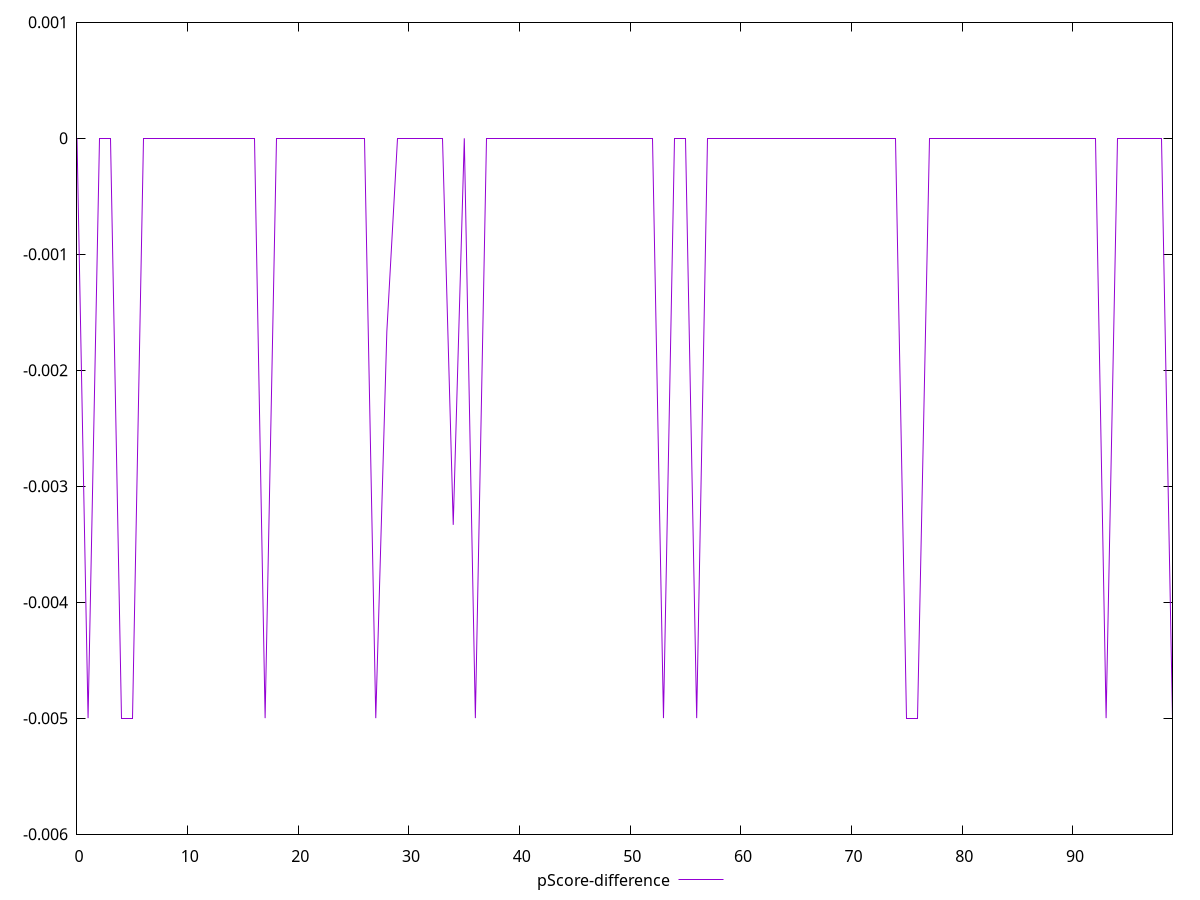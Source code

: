 reset

$pScoreDifference <<EOF
0 0
1 -0.0050000000000000044
2 0
3 0
4 -0.0050000000000000044
5 -0.0050000000000000044
6 0
7 0
8 0
9 0
10 0
11 0
12 0
13 0
14 0
15 0
16 0
17 -0.0050000000000000044
18 0
19 0
20 0
21 0
22 0
23 0
24 0
25 0
26 0
27 -0.0050000000000000044
28 -0.0016666666666665941
29 0
30 0
31 0
32 0
33 0
34 -0.0033333333333332993
35 0
36 -0.0050000000000000044
37 0
38 0
39 0
40 0
41 0
42 0
43 0
44 0
45 0
46 0
47 0
48 0
49 0
50 0
51 0
52 0
53 -0.0050000000000000044
54 0
55 0
56 -0.0050000000000000044
57 0
58 0
59 0
60 0
61 0
62 0
63 0
64 0
65 0
66 0
67 0
68 0
69 0
70 0
71 0
72 0
73 0
74 0
75 -0.0050000000000000044
76 -0.0050000000000000044
77 0
78 0
79 0
80 0
81 0
82 0
83 0
84 0
85 0
86 0
87 0
88 0
89 0
90 0
91 0
92 0
93 -0.0050000000000000044
94 0
95 0
96 0
97 0
98 0
99 -0.0050000000000000044
EOF

set key outside below
set xrange [0:99]
set yrange [-0.0060000000000000045:0.001]
set trange [-0.0060000000000000045:0.001]
set terminal svg size 640, 500 enhanced background rgb 'white'
set output "reports/report_00027_2021-02-24T12-40-31.850Z/unused-css-rules/samples/music/pScore-difference/values.svg"

plot $pScoreDifference title "pScore-difference" with line

reset
